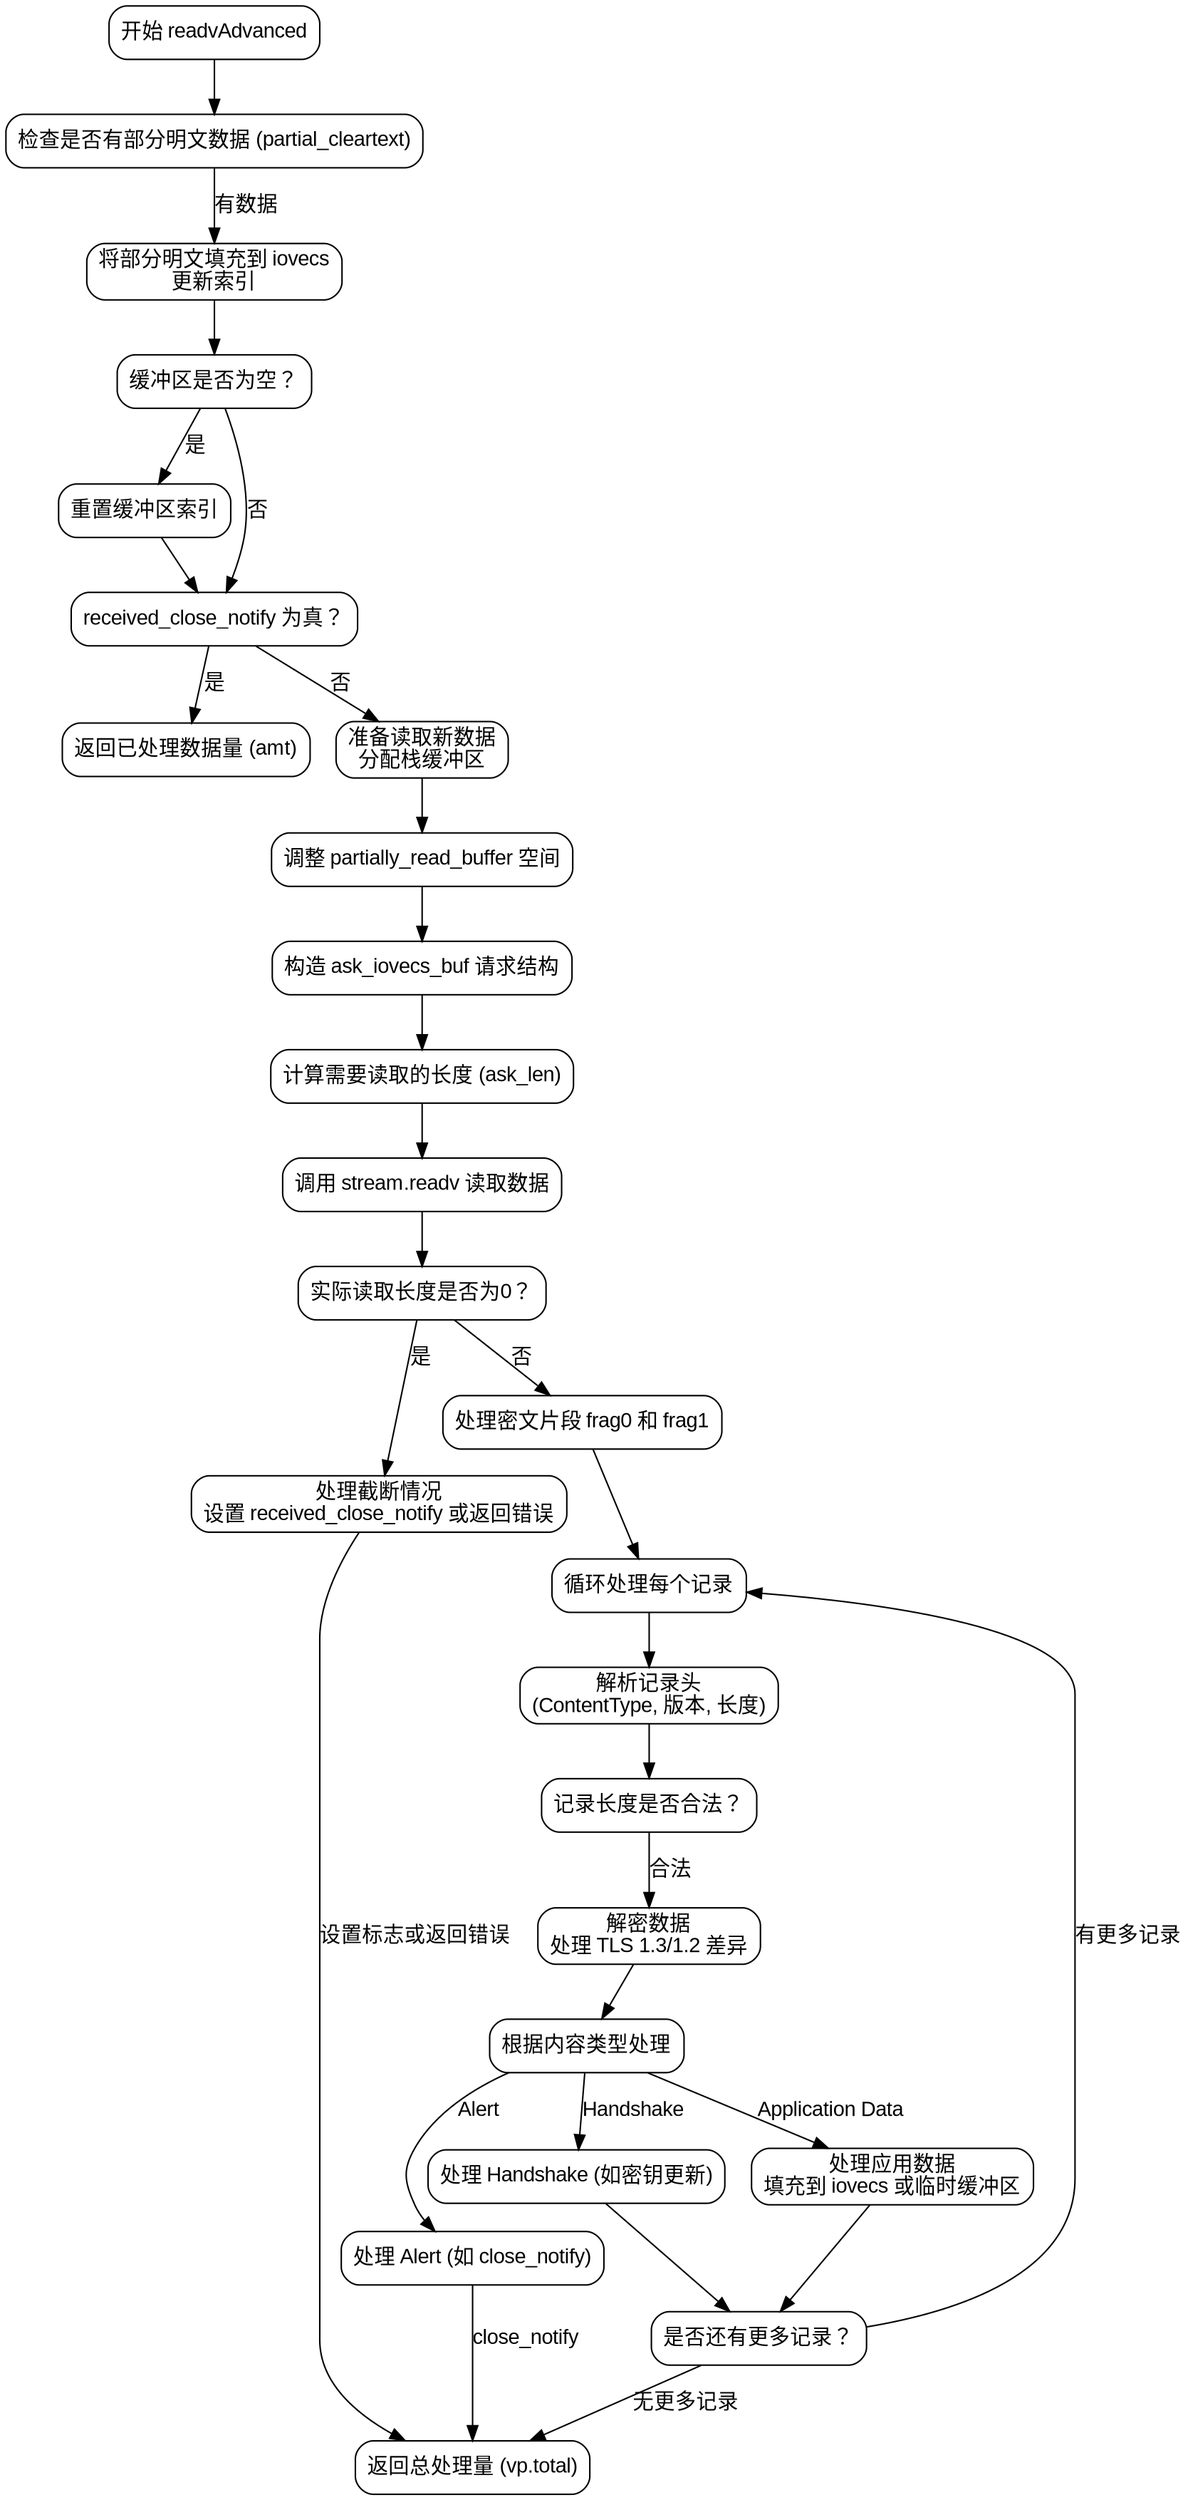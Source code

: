 
digraph flowchart {
    node [shape=rectangle, style="rounded", fontname="Arial"];
    edge [fontname="Arial"];

    start [label="开始 readvAdvanced"];
    check_partial_cleartext [label="检查是否有部分明文数据 (partial_cleartext)"];
    handle_partial_cleartext [label="将部分明文填充到 iovecs\n更新索引"];
    check_buffer_empty [label="缓冲区是否为空？"];
    reset_buffer [label="重置缓冲区索引"];
    check_close_notify [label="received_close_notify 为真？"];
    return_amt [label="返回已处理数据量 (amt)"];
    read_new_data [label="准备读取新数据\n分配栈缓冲区"];
    adjust_buffer_space [label="调整 partially_read_buffer 空间"];
    construct_iovecs [label="构造 ask_iovecs_buf 请求结构"];
    calculate_read_length [label="计算需要读取的长度 (ask_len)"];
    stream_readv [label="调用 stream.readv 读取数据"];
    check_read_zero [label="实际读取长度是否为0？"];
    handle_truncation [label="处理截断情况\n设置 received_close_notify 或返回错误"];
    process_fragments [label="处理密文片段 frag0 和 frag1"];
    decrypt_loop [label="循环处理每个记录"];
    parse_record_header [label="解析记录头\n(ContentType, 版本, 长度)"];
    check_record_length [label="记录长度是否合法？"];
    decrypt_data [label="解密数据\n处理 TLS 1.3/1.2 差异"];
    handle_content_type [label="根据内容类型处理"];
    handle_alert [label="处理 Alert (如 close_notify)"];
    handle_handshake [label="处理 Handshake (如密钥更新)"];
    handle_application_data [label="处理应用数据\n填充到 iovecs 或临时缓冲区"];
    check_more_records [label="是否还有更多记录？"];
    finish_return [label="返回总处理量 (vp.total)"];

    start -> check_partial_cleartext;
    check_partial_cleartext -> handle_partial_cleartext [label="有数据"];
    handle_partial_cleartext -> check_buffer_empty;
    check_buffer_empty -> reset_buffer [label="是"];
    reset_buffer -> check_close_notify;
    check_buffer_empty -> check_close_notify [label="否"];
    check_close_notify -> return_amt [label="是"];
    check_close_notify -> read_new_data [label="否"];
    read_new_data -> adjust_buffer_space;
    adjust_buffer_space -> construct_iovecs;
    construct_iovecs -> calculate_read_length;
    calculate_read_length -> stream_readv;
    stream_readv -> check_read_zero;
    check_read_zero -> handle_truncation [label="是"];
    check_read_zero -> process_fragments [label="否"];
    process_fragments -> decrypt_loop;
    decrypt_loop -> parse_record_header;
    parse_record_header -> check_record_length;
    check_record_length -> decrypt_data [label="合法"];
    decrypt_data -> handle_content_type;
    handle_content_type -> handle_alert [label="Alert"];
    handle_content_type -> handle_handshake [label="Handshake"];
    handle_content_type -> handle_application_data [label="Application Data"];
    handle_alert -> finish_return [label="close_notify"];
    handle_handshake -> check_more_records;
    handle_application_data -> check_more_records;
    check_more_records -> decrypt_loop [label="有更多记录"];
    check_more_records -> finish_return [label="无更多记录"];
    handle_truncation -> finish_return [label="设置标志或返回错误"];
}
